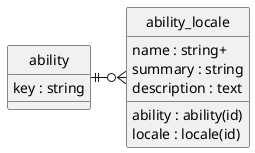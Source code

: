 @startuml uml
skinparam monochrome true
skinparam linetype ortho
hide circle

entity ability {
    key : string
}

entity ability_locale {
    ability : ability(id)
    locale : locale(id)
    name : string+
    summary : string
    description : text
}

ability ||-r-o{ ability_locale

@enduml
